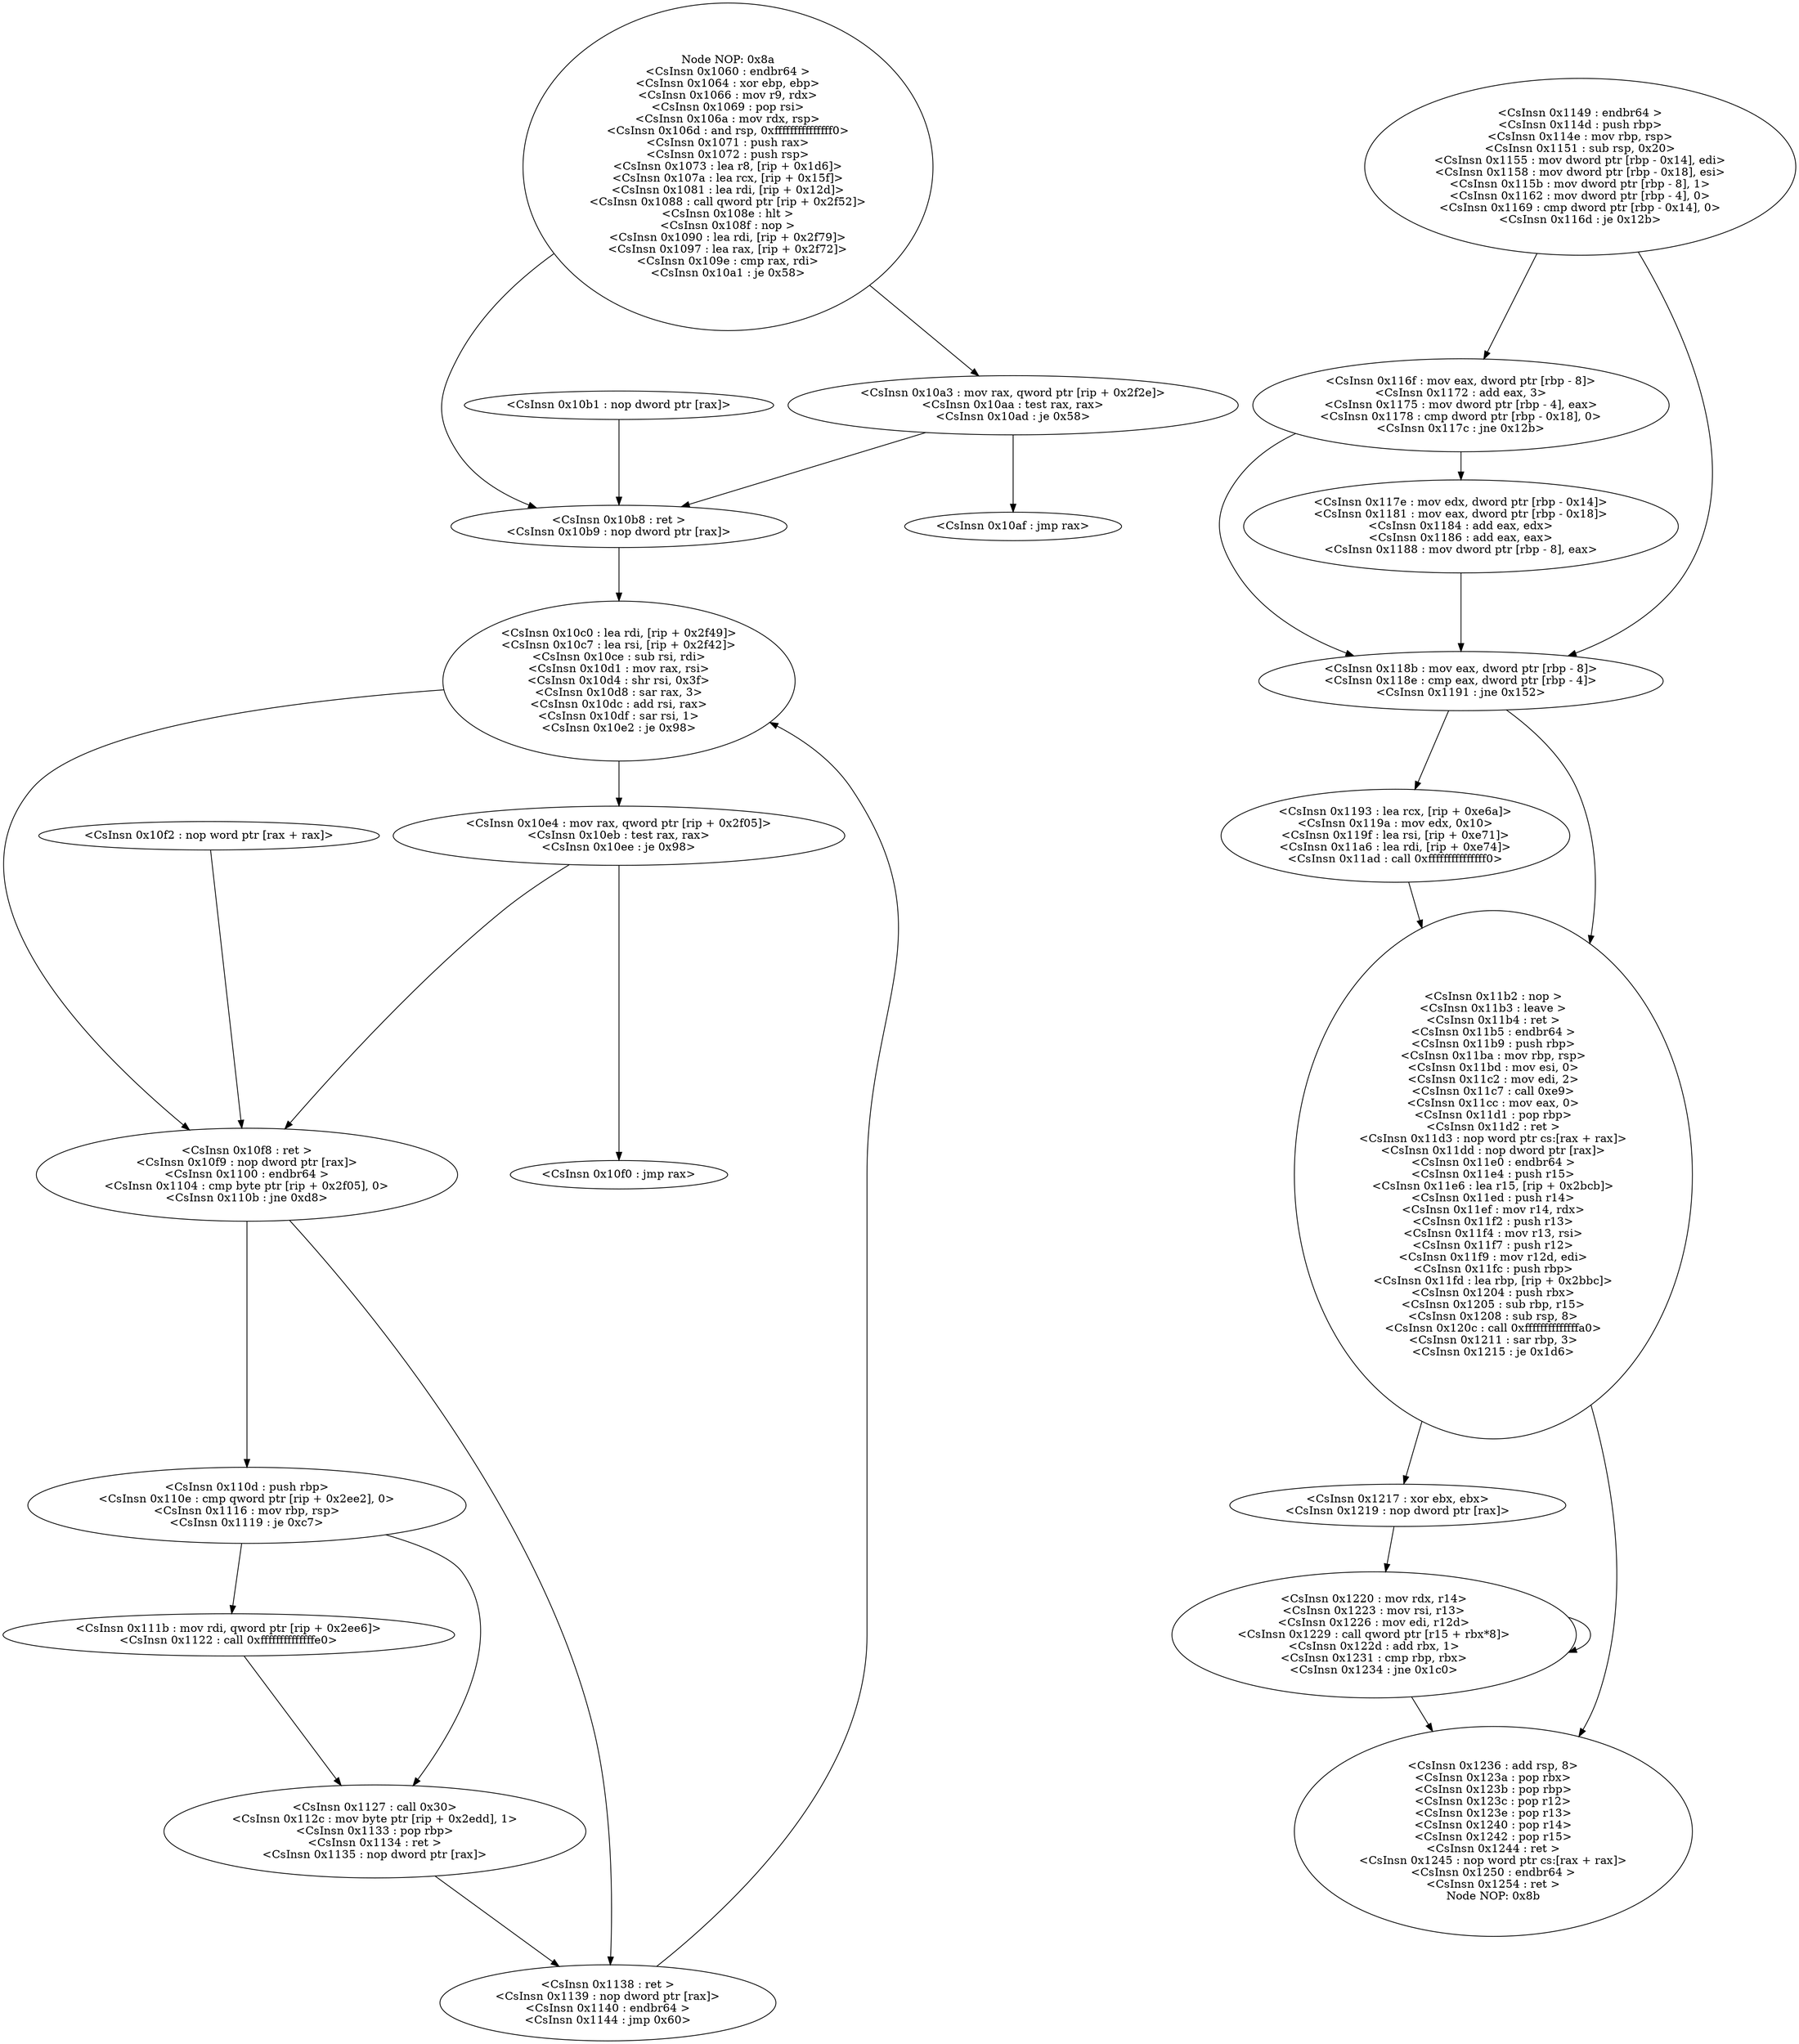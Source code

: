 strict digraph "" {
	"Node NOP: 0x8a
<CsInsn 0x1060 : endbr64 >
<CsInsn 0x1064 : xor ebp, ebp>
<CsInsn 0x1066 : mov r9, rdx>
<CsInsn 0x1069 : pop rsi>
<\
CsInsn 0x106a : mov rdx, rsp>
<CsInsn 0x106d : and rsp, 0xfffffffffffffff0>
<CsInsn 0x1071 : push rax>
<CsInsn 0x1072 : push rsp>
<\
CsInsn 0x1073 : lea r8, [rip + 0x1d6]>
<CsInsn 0x107a : lea rcx, [rip + 0x15f]>
<CsInsn 0x1081 : lea rdi, [rip + 0x12d]>
<CsInsn \
0x1088 : call qword ptr [rip + 0x2f52]>
<CsInsn 0x108e : hlt >
<CsInsn 0x108f : nop >
<CsInsn 0x1090 : lea rdi, [rip + 0x2f79]>
<\
CsInsn 0x1097 : lea rax, [rip + 0x2f72]>
<CsInsn 0x109e : cmp rax, rdi>
<CsInsn 0x10a1 : je 0x58>
" -> "<CsInsn 0x10a3 : mov rax, qword ptr [rip + 0x2f2e]>
<CsInsn 0x10aa : test rax, rax>
<CsInsn 0x10ad : je 0x58>
";
	"Node NOP: 0x8a
<CsInsn 0x1060 : endbr64 >
<CsInsn 0x1064 : xor ebp, ebp>
<CsInsn 0x1066 : mov r9, rdx>
<CsInsn 0x1069 : pop rsi>
<\
CsInsn 0x106a : mov rdx, rsp>
<CsInsn 0x106d : and rsp, 0xfffffffffffffff0>
<CsInsn 0x1071 : push rax>
<CsInsn 0x1072 : push rsp>
<\
CsInsn 0x1073 : lea r8, [rip + 0x1d6]>
<CsInsn 0x107a : lea rcx, [rip + 0x15f]>
<CsInsn 0x1081 : lea rdi, [rip + 0x12d]>
<CsInsn \
0x1088 : call qword ptr [rip + 0x2f52]>
<CsInsn 0x108e : hlt >
<CsInsn 0x108f : nop >
<CsInsn 0x1090 : lea rdi, [rip + 0x2f79]>
<\
CsInsn 0x1097 : lea rax, [rip + 0x2f72]>
<CsInsn 0x109e : cmp rax, rdi>
<CsInsn 0x10a1 : je 0x58>
" -> "<CsInsn 0x10b8 : ret >
<CsInsn 0x10b9 : nop dword ptr [rax]>
";
	"<CsInsn 0x10a3 : mov rax, qword ptr [rip + 0x2f2e]>
<CsInsn 0x10aa : test rax, rax>
<CsInsn 0x10ad : je 0x58>
" -> "<CsInsn 0x10af : jmp rax>
";
	"<CsInsn 0x10a3 : mov rax, qword ptr [rip + 0x2f2e]>
<CsInsn 0x10aa : test rax, rax>
<CsInsn 0x10ad : je 0x58>
" -> "<CsInsn 0x10b8 : ret >
<CsInsn 0x10b9 : nop dword ptr [rax]>
";
	"<CsInsn 0x10b1 : nop dword ptr [rax]>
" -> "<CsInsn 0x10b8 : ret >
<CsInsn 0x10b9 : nop dword ptr [rax]>
";
	"<CsInsn 0x10b8 : ret >
<CsInsn 0x10b9 : nop dword ptr [rax]>
" -> "<CsInsn 0x10c0 : lea rdi, [rip + 0x2f49]>
<CsInsn 0x10c7 : lea rsi, [rip + 0x2f42]>
<CsInsn 0x10ce : sub rsi, rdi>
<CsInsn 0x10d1 : \
mov rax, rsi>
<CsInsn 0x10d4 : shr rsi, 0x3f>
<CsInsn 0x10d8 : sar rax, 3>
<CsInsn 0x10dc : add rsi, rax>
<CsInsn 0x10df : sar rsi, \
1>
<CsInsn 0x10e2 : je 0x98>
";
	"<CsInsn 0x10c0 : lea rdi, [rip + 0x2f49]>
<CsInsn 0x10c7 : lea rsi, [rip + 0x2f42]>
<CsInsn 0x10ce : sub rsi, rdi>
<CsInsn 0x10d1 : \
mov rax, rsi>
<CsInsn 0x10d4 : shr rsi, 0x3f>
<CsInsn 0x10d8 : sar rax, 3>
<CsInsn 0x10dc : add rsi, rax>
<CsInsn 0x10df : sar rsi, \
1>
<CsInsn 0x10e2 : je 0x98>
" -> "<CsInsn 0x10e4 : mov rax, qword ptr [rip + 0x2f05]>
<CsInsn 0x10eb : test rax, rax>
<CsInsn 0x10ee : je 0x98>
";
	"<CsInsn 0x10c0 : lea rdi, [rip + 0x2f49]>
<CsInsn 0x10c7 : lea rsi, [rip + 0x2f42]>
<CsInsn 0x10ce : sub rsi, rdi>
<CsInsn 0x10d1 : \
mov rax, rsi>
<CsInsn 0x10d4 : shr rsi, 0x3f>
<CsInsn 0x10d8 : sar rax, 3>
<CsInsn 0x10dc : add rsi, rax>
<CsInsn 0x10df : sar rsi, \
1>
<CsInsn 0x10e2 : je 0x98>
" -> "<CsInsn 0x10f8 : ret >
<CsInsn 0x10f9 : nop dword ptr [rax]>
<CsInsn 0x1100 : endbr64 >
<CsInsn 0x1104 : cmp byte ptr [rip + 0x2f05], \
0>
<CsInsn 0x110b : jne 0xd8>
";
	"<CsInsn 0x10e4 : mov rax, qword ptr [rip + 0x2f05]>
<CsInsn 0x10eb : test rax, rax>
<CsInsn 0x10ee : je 0x98>
" -> "<CsInsn 0x10f0 : jmp rax>
";
	"<CsInsn 0x10e4 : mov rax, qword ptr [rip + 0x2f05]>
<CsInsn 0x10eb : test rax, rax>
<CsInsn 0x10ee : je 0x98>
" -> "<CsInsn 0x10f8 : ret >
<CsInsn 0x10f9 : nop dword ptr [rax]>
<CsInsn 0x1100 : endbr64 >
<CsInsn 0x1104 : cmp byte ptr [rip + 0x2f05], \
0>
<CsInsn 0x110b : jne 0xd8>
";
	"<CsInsn 0x10f2 : nop word ptr [rax + rax]>
" -> "<CsInsn 0x10f8 : ret >
<CsInsn 0x10f9 : nop dword ptr [rax]>
<CsInsn 0x1100 : endbr64 >
<CsInsn 0x1104 : cmp byte ptr [rip + 0x2f05], \
0>
<CsInsn 0x110b : jne 0xd8>
";
	"<CsInsn 0x10f8 : ret >
<CsInsn 0x10f9 : nop dword ptr [rax]>
<CsInsn 0x1100 : endbr64 >
<CsInsn 0x1104 : cmp byte ptr [rip + 0x2f05], \
0>
<CsInsn 0x110b : jne 0xd8>
" -> "<CsInsn 0x110d : push rbp>
<CsInsn 0x110e : cmp qword ptr [rip + 0x2ee2], 0>
<CsInsn 0x1116 : mov rbp, rsp>
<CsInsn 0x1119 : je \
0xc7>
";
	"<CsInsn 0x10f8 : ret >
<CsInsn 0x10f9 : nop dword ptr [rax]>
<CsInsn 0x1100 : endbr64 >
<CsInsn 0x1104 : cmp byte ptr [rip + 0x2f05], \
0>
<CsInsn 0x110b : jne 0xd8>
" -> "<CsInsn 0x1138 : ret >
<CsInsn 0x1139 : nop dword ptr [rax]>
<CsInsn 0x1140 : endbr64 >
<CsInsn 0x1144 : jmp 0x60>
";
	"<CsInsn 0x110d : push rbp>
<CsInsn 0x110e : cmp qword ptr [rip + 0x2ee2], 0>
<CsInsn 0x1116 : mov rbp, rsp>
<CsInsn 0x1119 : je \
0xc7>
" -> "<CsInsn 0x111b : mov rdi, qword ptr [rip + 0x2ee6]>
<CsInsn 0x1122 : call 0xffffffffffffffe0>
";
	"<CsInsn 0x110d : push rbp>
<CsInsn 0x110e : cmp qword ptr [rip + 0x2ee2], 0>
<CsInsn 0x1116 : mov rbp, rsp>
<CsInsn 0x1119 : je \
0xc7>
" -> "<CsInsn 0x1127 : call 0x30>
<CsInsn 0x112c : mov byte ptr [rip + 0x2edd], 1>
<CsInsn 0x1133 : pop rbp>
<CsInsn 0x1134 : ret >
<CsInsn \
0x1135 : nop dword ptr [rax]>
";
	"<CsInsn 0x111b : mov rdi, qword ptr [rip + 0x2ee6]>
<CsInsn 0x1122 : call 0xffffffffffffffe0>
" -> "<CsInsn 0x1127 : call 0x30>
<CsInsn 0x112c : mov byte ptr [rip + 0x2edd], 1>
<CsInsn 0x1133 : pop rbp>
<CsInsn 0x1134 : ret >
<CsInsn \
0x1135 : nop dword ptr [rax]>
";
	"<CsInsn 0x1127 : call 0x30>
<CsInsn 0x112c : mov byte ptr [rip + 0x2edd], 1>
<CsInsn 0x1133 : pop rbp>
<CsInsn 0x1134 : ret >
<CsInsn \
0x1135 : nop dword ptr [rax]>
" -> "<CsInsn 0x1138 : ret >
<CsInsn 0x1139 : nop dword ptr [rax]>
<CsInsn 0x1140 : endbr64 >
<CsInsn 0x1144 : jmp 0x60>
";
	"<CsInsn 0x1138 : ret >
<CsInsn 0x1139 : nop dword ptr [rax]>
<CsInsn 0x1140 : endbr64 >
<CsInsn 0x1144 : jmp 0x60>
" -> "<CsInsn 0x10c0 : lea rdi, [rip + 0x2f49]>
<CsInsn 0x10c7 : lea rsi, [rip + 0x2f42]>
<CsInsn 0x10ce : sub rsi, rdi>
<CsInsn 0x10d1 : \
mov rax, rsi>
<CsInsn 0x10d4 : shr rsi, 0x3f>
<CsInsn 0x10d8 : sar rax, 3>
<CsInsn 0x10dc : add rsi, rax>
<CsInsn 0x10df : sar rsi, \
1>
<CsInsn 0x10e2 : je 0x98>
";
	"<CsInsn 0x1149 : endbr64 >
<CsInsn 0x114d : push rbp>
<CsInsn 0x114e : mov rbp, rsp>
<CsInsn 0x1151 : sub rsp, 0x20>
<CsInsn 0x1155 : \
mov dword ptr [rbp - 0x14], edi>
<CsInsn 0x1158 : mov dword ptr [rbp - 0x18], esi>
<CsInsn 0x115b : mov dword ptr [rbp - 8], 1>
<\
CsInsn 0x1162 : mov dword ptr [rbp - 4], 0>
<CsInsn 0x1169 : cmp dword ptr [rbp - 0x14], 0>
<CsInsn 0x116d : je 0x12b>
" -> "<CsInsn 0x116f : mov eax, dword ptr [rbp - 8]>
<CsInsn 0x1172 : add eax, 3>
<CsInsn 0x1175 : mov dword ptr [rbp - 4], eax>
<CsInsn \
0x1178 : cmp dword ptr [rbp - 0x18], 0>
<CsInsn 0x117c : jne 0x12b>
";
	"<CsInsn 0x1149 : endbr64 >
<CsInsn 0x114d : push rbp>
<CsInsn 0x114e : mov rbp, rsp>
<CsInsn 0x1151 : sub rsp, 0x20>
<CsInsn 0x1155 : \
mov dword ptr [rbp - 0x14], edi>
<CsInsn 0x1158 : mov dword ptr [rbp - 0x18], esi>
<CsInsn 0x115b : mov dword ptr [rbp - 8], 1>
<\
CsInsn 0x1162 : mov dword ptr [rbp - 4], 0>
<CsInsn 0x1169 : cmp dword ptr [rbp - 0x14], 0>
<CsInsn 0x116d : je 0x12b>
" -> "<CsInsn 0x118b : mov eax, dword ptr [rbp - 8]>
<CsInsn 0x118e : cmp eax, dword ptr [rbp - 4]>
<CsInsn 0x1191 : jne 0x152>
";
	"<CsInsn 0x116f : mov eax, dword ptr [rbp - 8]>
<CsInsn 0x1172 : add eax, 3>
<CsInsn 0x1175 : mov dword ptr [rbp - 4], eax>
<CsInsn \
0x1178 : cmp dword ptr [rbp - 0x18], 0>
<CsInsn 0x117c : jne 0x12b>
" -> "<CsInsn 0x117e : mov edx, dword ptr [rbp - 0x14]>
<CsInsn 0x1181 : mov eax, dword ptr [rbp - 0x18]>
<CsInsn 0x1184 : add eax, edx>
<\
CsInsn 0x1186 : add eax, eax>
<CsInsn 0x1188 : mov dword ptr [rbp - 8], eax>
";
	"<CsInsn 0x116f : mov eax, dword ptr [rbp - 8]>
<CsInsn 0x1172 : add eax, 3>
<CsInsn 0x1175 : mov dword ptr [rbp - 4], eax>
<CsInsn \
0x1178 : cmp dword ptr [rbp - 0x18], 0>
<CsInsn 0x117c : jne 0x12b>
" -> "<CsInsn 0x118b : mov eax, dword ptr [rbp - 8]>
<CsInsn 0x118e : cmp eax, dword ptr [rbp - 4]>
<CsInsn 0x1191 : jne 0x152>
";
	"<CsInsn 0x117e : mov edx, dword ptr [rbp - 0x14]>
<CsInsn 0x1181 : mov eax, dword ptr [rbp - 0x18]>
<CsInsn 0x1184 : add eax, edx>
<\
CsInsn 0x1186 : add eax, eax>
<CsInsn 0x1188 : mov dword ptr [rbp - 8], eax>
" -> "<CsInsn 0x118b : mov eax, dword ptr [rbp - 8]>
<CsInsn 0x118e : cmp eax, dword ptr [rbp - 4]>
<CsInsn 0x1191 : jne 0x152>
";
	"<CsInsn 0x118b : mov eax, dword ptr [rbp - 8]>
<CsInsn 0x118e : cmp eax, dword ptr [rbp - 4]>
<CsInsn 0x1191 : jne 0x152>
" -> "<CsInsn 0x1193 : lea rcx, [rip + 0xe6a]>
<CsInsn 0x119a : mov edx, 0x10>
<CsInsn 0x119f : lea rsi, [rip + 0xe71]>
<CsInsn 0x11a6 : \
lea rdi, [rip + 0xe74]>
<CsInsn 0x11ad : call 0xfffffffffffffff0>
";
	"<CsInsn 0x118b : mov eax, dword ptr [rbp - 8]>
<CsInsn 0x118e : cmp eax, dword ptr [rbp - 4]>
<CsInsn 0x1191 : jne 0x152>
" -> "<CsInsn 0x11b2 : nop >
<CsInsn 0x11b3 : leave >
<CsInsn 0x11b4 : ret >
<CsInsn 0x11b5 : endbr64 >
<CsInsn 0x11b9 : push rbp>
<CsInsn \
0x11ba : mov rbp, rsp>
<CsInsn 0x11bd : mov esi, 0>
<CsInsn 0x11c2 : mov edi, 2>
<CsInsn 0x11c7 : call 0xe9>
<CsInsn 0x11cc : mov \
eax, 0>
<CsInsn 0x11d1 : pop rbp>
<CsInsn 0x11d2 : ret >
<CsInsn 0x11d3 : nop word ptr cs:[rax + rax]>
<CsInsn 0x11dd : nop dword \
ptr [rax]>
<CsInsn 0x11e0 : endbr64 >
<CsInsn 0x11e4 : push r15>
<CsInsn 0x11e6 : lea r15, [rip + 0x2bcb]>
<CsInsn 0x11ed : push \
r14>
<CsInsn 0x11ef : mov r14, rdx>
<CsInsn 0x11f2 : push r13>
<CsInsn 0x11f4 : mov r13, rsi>
<CsInsn 0x11f7 : push r12>
<CsInsn \
0x11f9 : mov r12d, edi>
<CsInsn 0x11fc : push rbp>
<CsInsn 0x11fd : lea rbp, [rip + 0x2bbc]>
<CsInsn 0x1204 : push rbx>
<CsInsn \
0x1205 : sub rbp, r15>
<CsInsn 0x1208 : sub rsp, 8>
<CsInsn 0x120c : call 0xffffffffffffffa0>
<CsInsn 0x1211 : sar rbp, 3>
<CsInsn \
0x1215 : je 0x1d6>
";
	"<CsInsn 0x1193 : lea rcx, [rip + 0xe6a]>
<CsInsn 0x119a : mov edx, 0x10>
<CsInsn 0x119f : lea rsi, [rip + 0xe71]>
<CsInsn 0x11a6 : \
lea rdi, [rip + 0xe74]>
<CsInsn 0x11ad : call 0xfffffffffffffff0>
" -> "<CsInsn 0x11b2 : nop >
<CsInsn 0x11b3 : leave >
<CsInsn 0x11b4 : ret >
<CsInsn 0x11b5 : endbr64 >
<CsInsn 0x11b9 : push rbp>
<CsInsn \
0x11ba : mov rbp, rsp>
<CsInsn 0x11bd : mov esi, 0>
<CsInsn 0x11c2 : mov edi, 2>
<CsInsn 0x11c7 : call 0xe9>
<CsInsn 0x11cc : mov \
eax, 0>
<CsInsn 0x11d1 : pop rbp>
<CsInsn 0x11d2 : ret >
<CsInsn 0x11d3 : nop word ptr cs:[rax + rax]>
<CsInsn 0x11dd : nop dword \
ptr [rax]>
<CsInsn 0x11e0 : endbr64 >
<CsInsn 0x11e4 : push r15>
<CsInsn 0x11e6 : lea r15, [rip + 0x2bcb]>
<CsInsn 0x11ed : push \
r14>
<CsInsn 0x11ef : mov r14, rdx>
<CsInsn 0x11f2 : push r13>
<CsInsn 0x11f4 : mov r13, rsi>
<CsInsn 0x11f7 : push r12>
<CsInsn \
0x11f9 : mov r12d, edi>
<CsInsn 0x11fc : push rbp>
<CsInsn 0x11fd : lea rbp, [rip + 0x2bbc]>
<CsInsn 0x1204 : push rbx>
<CsInsn \
0x1205 : sub rbp, r15>
<CsInsn 0x1208 : sub rsp, 8>
<CsInsn 0x120c : call 0xffffffffffffffa0>
<CsInsn 0x1211 : sar rbp, 3>
<CsInsn \
0x1215 : je 0x1d6>
";
	"<CsInsn 0x11b2 : nop >
<CsInsn 0x11b3 : leave >
<CsInsn 0x11b4 : ret >
<CsInsn 0x11b5 : endbr64 >
<CsInsn 0x11b9 : push rbp>
<CsInsn \
0x11ba : mov rbp, rsp>
<CsInsn 0x11bd : mov esi, 0>
<CsInsn 0x11c2 : mov edi, 2>
<CsInsn 0x11c7 : call 0xe9>
<CsInsn 0x11cc : mov \
eax, 0>
<CsInsn 0x11d1 : pop rbp>
<CsInsn 0x11d2 : ret >
<CsInsn 0x11d3 : nop word ptr cs:[rax + rax]>
<CsInsn 0x11dd : nop dword \
ptr [rax]>
<CsInsn 0x11e0 : endbr64 >
<CsInsn 0x11e4 : push r15>
<CsInsn 0x11e6 : lea r15, [rip + 0x2bcb]>
<CsInsn 0x11ed : push \
r14>
<CsInsn 0x11ef : mov r14, rdx>
<CsInsn 0x11f2 : push r13>
<CsInsn 0x11f4 : mov r13, rsi>
<CsInsn 0x11f7 : push r12>
<CsInsn \
0x11f9 : mov r12d, edi>
<CsInsn 0x11fc : push rbp>
<CsInsn 0x11fd : lea rbp, [rip + 0x2bbc]>
<CsInsn 0x1204 : push rbx>
<CsInsn \
0x1205 : sub rbp, r15>
<CsInsn 0x1208 : sub rsp, 8>
<CsInsn 0x120c : call 0xffffffffffffffa0>
<CsInsn 0x1211 : sar rbp, 3>
<CsInsn \
0x1215 : je 0x1d6>
" -> "<CsInsn 0x1217 : xor ebx, ebx>
<CsInsn 0x1219 : nop dword ptr [rax]>
";
	"<CsInsn 0x11b2 : nop >
<CsInsn 0x11b3 : leave >
<CsInsn 0x11b4 : ret >
<CsInsn 0x11b5 : endbr64 >
<CsInsn 0x11b9 : push rbp>
<CsInsn \
0x11ba : mov rbp, rsp>
<CsInsn 0x11bd : mov esi, 0>
<CsInsn 0x11c2 : mov edi, 2>
<CsInsn 0x11c7 : call 0xe9>
<CsInsn 0x11cc : mov \
eax, 0>
<CsInsn 0x11d1 : pop rbp>
<CsInsn 0x11d2 : ret >
<CsInsn 0x11d3 : nop word ptr cs:[rax + rax]>
<CsInsn 0x11dd : nop dword \
ptr [rax]>
<CsInsn 0x11e0 : endbr64 >
<CsInsn 0x11e4 : push r15>
<CsInsn 0x11e6 : lea r15, [rip + 0x2bcb]>
<CsInsn 0x11ed : push \
r14>
<CsInsn 0x11ef : mov r14, rdx>
<CsInsn 0x11f2 : push r13>
<CsInsn 0x11f4 : mov r13, rsi>
<CsInsn 0x11f7 : push r12>
<CsInsn \
0x11f9 : mov r12d, edi>
<CsInsn 0x11fc : push rbp>
<CsInsn 0x11fd : lea rbp, [rip + 0x2bbc]>
<CsInsn 0x1204 : push rbx>
<CsInsn \
0x1205 : sub rbp, r15>
<CsInsn 0x1208 : sub rsp, 8>
<CsInsn 0x120c : call 0xffffffffffffffa0>
<CsInsn 0x1211 : sar rbp, 3>
<CsInsn \
0x1215 : je 0x1d6>
" -> "<CsInsn 0x1236 : add rsp, 8>
<CsInsn 0x123a : pop rbx>
<CsInsn 0x123b : pop rbp>
<CsInsn 0x123c : pop r12>
<CsInsn 0x123e : pop \
r13>
<CsInsn 0x1240 : pop r14>
<CsInsn 0x1242 : pop r15>
<CsInsn 0x1244 : ret >
<CsInsn 0x1245 : nop word ptr cs:[rax + rax]>
<CsInsn \
0x1250 : endbr64 >
<CsInsn 0x1254 : ret >
Node NOP: 0x8b
";
	"<CsInsn 0x1217 : xor ebx, ebx>
<CsInsn 0x1219 : nop dword ptr [rax]>
" -> "<CsInsn 0x1220 : mov rdx, r14>
<CsInsn 0x1223 : mov rsi, r13>
<CsInsn 0x1226 : mov edi, r12d>
<CsInsn 0x1229 : call qword ptr [r15 + \
rbx*8]>
<CsInsn 0x122d : add rbx, 1>
<CsInsn 0x1231 : cmp rbp, rbx>
<CsInsn 0x1234 : jne 0x1c0>
";
	"<CsInsn 0x1220 : mov rdx, r14>
<CsInsn 0x1223 : mov rsi, r13>
<CsInsn 0x1226 : mov edi, r12d>
<CsInsn 0x1229 : call qword ptr [r15 + \
rbx*8]>
<CsInsn 0x122d : add rbx, 1>
<CsInsn 0x1231 : cmp rbp, rbx>
<CsInsn 0x1234 : jne 0x1c0>
" -> "<CsInsn 0x1220 : mov rdx, r14>
<CsInsn 0x1223 : mov rsi, r13>
<CsInsn 0x1226 : mov edi, r12d>
<CsInsn 0x1229 : call qword ptr [r15 + \
rbx*8]>
<CsInsn 0x122d : add rbx, 1>
<CsInsn 0x1231 : cmp rbp, rbx>
<CsInsn 0x1234 : jne 0x1c0>
";
	"<CsInsn 0x1220 : mov rdx, r14>
<CsInsn 0x1223 : mov rsi, r13>
<CsInsn 0x1226 : mov edi, r12d>
<CsInsn 0x1229 : call qword ptr [r15 + \
rbx*8]>
<CsInsn 0x122d : add rbx, 1>
<CsInsn 0x1231 : cmp rbp, rbx>
<CsInsn 0x1234 : jne 0x1c0>
" -> "<CsInsn 0x1236 : add rsp, 8>
<CsInsn 0x123a : pop rbx>
<CsInsn 0x123b : pop rbp>
<CsInsn 0x123c : pop r12>
<CsInsn 0x123e : pop \
r13>
<CsInsn 0x1240 : pop r14>
<CsInsn 0x1242 : pop r15>
<CsInsn 0x1244 : ret >
<CsInsn 0x1245 : nop word ptr cs:[rax + rax]>
<CsInsn \
0x1250 : endbr64 >
<CsInsn 0x1254 : ret >
Node NOP: 0x8b
";
}
